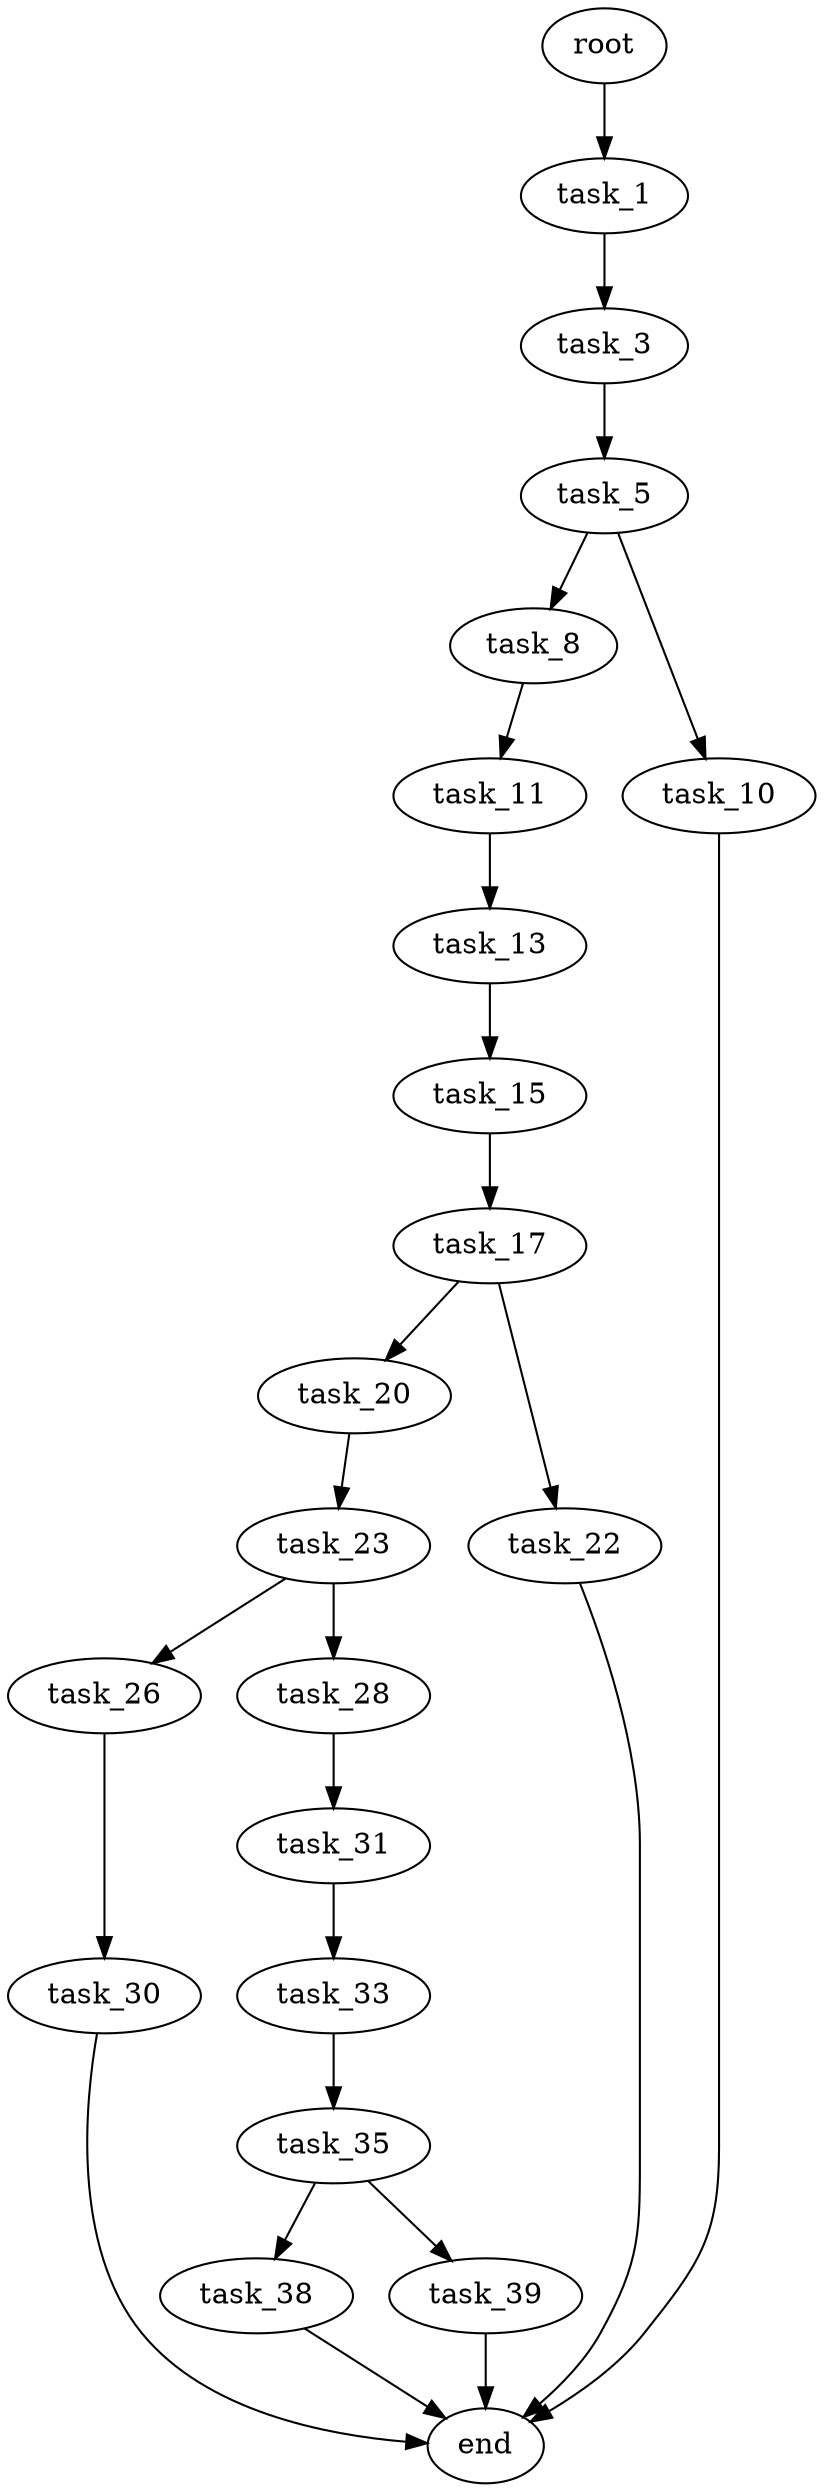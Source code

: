 digraph G {
  root [size="0.000000"];
  task_1 [size="12868255959.000000"];
  task_3 [size="5887979275.000000"];
  task_5 [size="146253593136.000000"];
  task_8 [size="201362511360.000000"];
  task_10 [size="10176642116.000000"];
  task_11 [size="48180630953.000000"];
  end [size="0.000000"];
  task_13 [size="17489339936.000000"];
  task_15 [size="1073741824000.000000"];
  task_17 [size="15019516078.000000"];
  task_20 [size="35916915766.000000"];
  task_22 [size="368293445632.000000"];
  task_23 [size="782757789696.000000"];
  task_26 [size="3343676073.000000"];
  task_28 [size="1073741824000.000000"];
  task_30 [size="7071639272.000000"];
  task_31 [size="106130088984.000000"];
  task_33 [size="3363162164.000000"];
  task_35 [size="1150100599053.000000"];
  task_38 [size="182719663080.000000"];
  task_39 [size="28327601572.000000"];

  root -> task_1 [size="1.000000"];
  task_1 -> task_3 [size="209715200.000000"];
  task_3 -> task_5 [size="679477248.000000"];
  task_5 -> task_8 [size="209715200.000000"];
  task_5 -> task_10 [size="209715200.000000"];
  task_8 -> task_11 [size="134217728.000000"];
  task_10 -> end [size="1.000000"];
  task_11 -> task_13 [size="838860800.000000"];
  task_13 -> task_15 [size="301989888.000000"];
  task_15 -> task_17 [size="838860800.000000"];
  task_17 -> task_20 [size="838860800.000000"];
  task_17 -> task_22 [size="838860800.000000"];
  task_20 -> task_23 [size="838860800.000000"];
  task_22 -> end [size="1.000000"];
  task_23 -> task_26 [size="679477248.000000"];
  task_23 -> task_28 [size="679477248.000000"];
  task_26 -> task_30 [size="209715200.000000"];
  task_28 -> task_31 [size="838860800.000000"];
  task_30 -> end [size="1.000000"];
  task_31 -> task_33 [size="134217728.000000"];
  task_33 -> task_35 [size="209715200.000000"];
  task_35 -> task_38 [size="838860800.000000"];
  task_35 -> task_39 [size="838860800.000000"];
  task_38 -> end [size="1.000000"];
  task_39 -> end [size="1.000000"];
}

